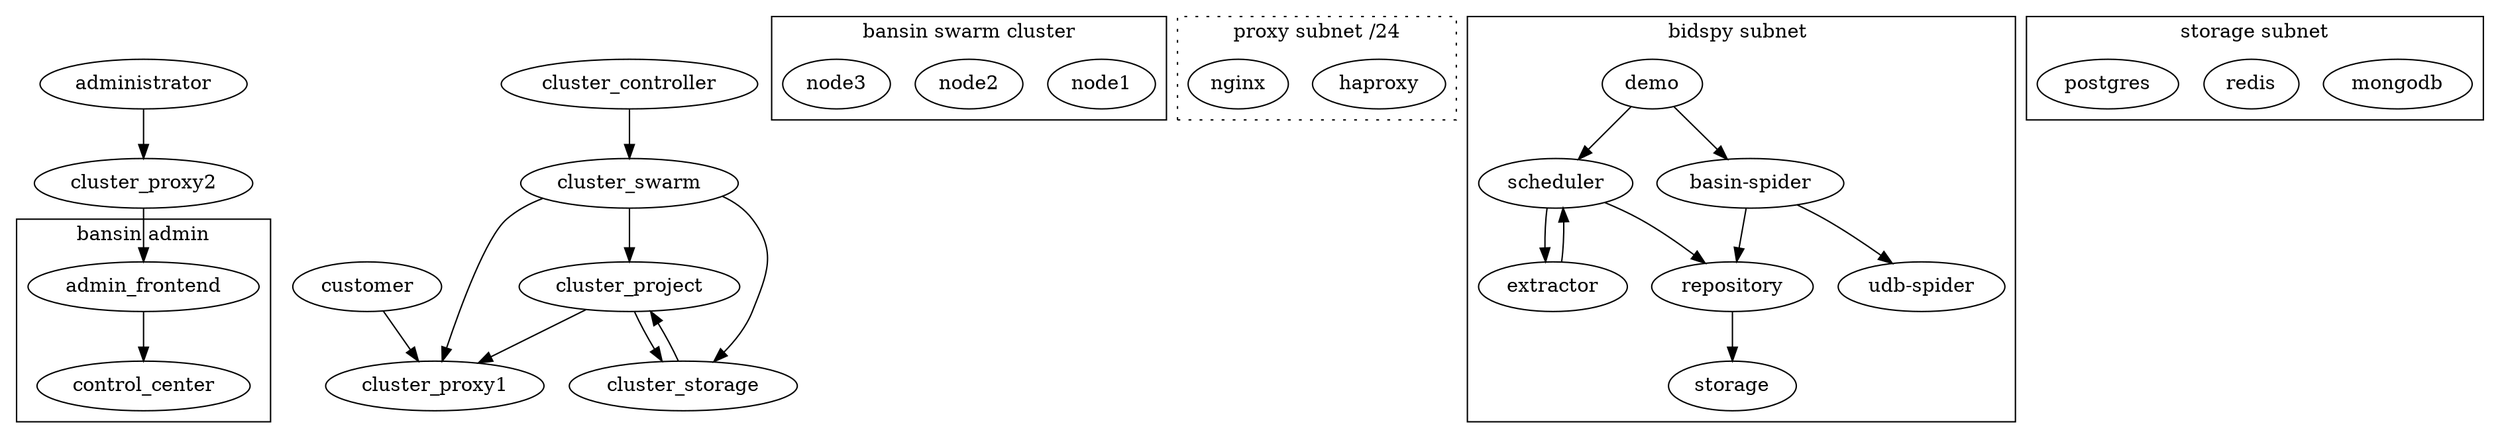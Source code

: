 digraph G {

    "administrator"
    "customer"

    subgraph cluster_swarm {
        label = "bansin swarm cluster";
        "node1"
        "node2"
        "node3"
    }

    subgraph cluster_controller {
        label = "bansin admin";
        "admin_frontend" -> "control_center"
    }

   subgraph cluster_proxy1 {
        label = "proxy subnet /24";
        "haproxy"
        "nginx"
        graph[style=dotted];
    }

   subgraph cluster_proxy2 {
        label = "proxy subnet /24";
        "haproxy"
        "nginx"
        graph[style=dotted];
    }

   subgraph cluster_project {

        label = "bidspy subnet ";
        "demo"
        "extractor"
        "scheduler"
        "repository"
        "basin-spider"
        "udb-spider"


        "demo" -> "basin-spider"
        "demo" -> "scheduler"
        "extractor" -> "scheduler"
        "scheduler" -> "extractor"
        "scheduler" -> "repository"
        "basin-spider" -> "repository"
        "repository" -> "storage"
        "basin-spider" -> "udb-spider"

    }

    subgraph cluster_storage {
        label = "storage subnet";
        "mongodb"
        "redis"
        "postgres"

    }


    "cluster_controller" -> "cluster_swarm"  [lhead=cluster_swarm]
    "cluster_swarm" -> "cluster_proxy1"
    "cluster_swarm" -> "cluster_project"
    "cluster_swarm" -> "cluster_storage"

    "administrator" -> "cluster_proxy2"
    "cluster_proxy2" -> "admin_frontend"
    "customer" -> "cluster_proxy1"
    "cluster_project" -> "cluster_proxy1"
    "cluster_project" -> "cluster_storage"
    "cluster_storage" -> "cluster_project"

}